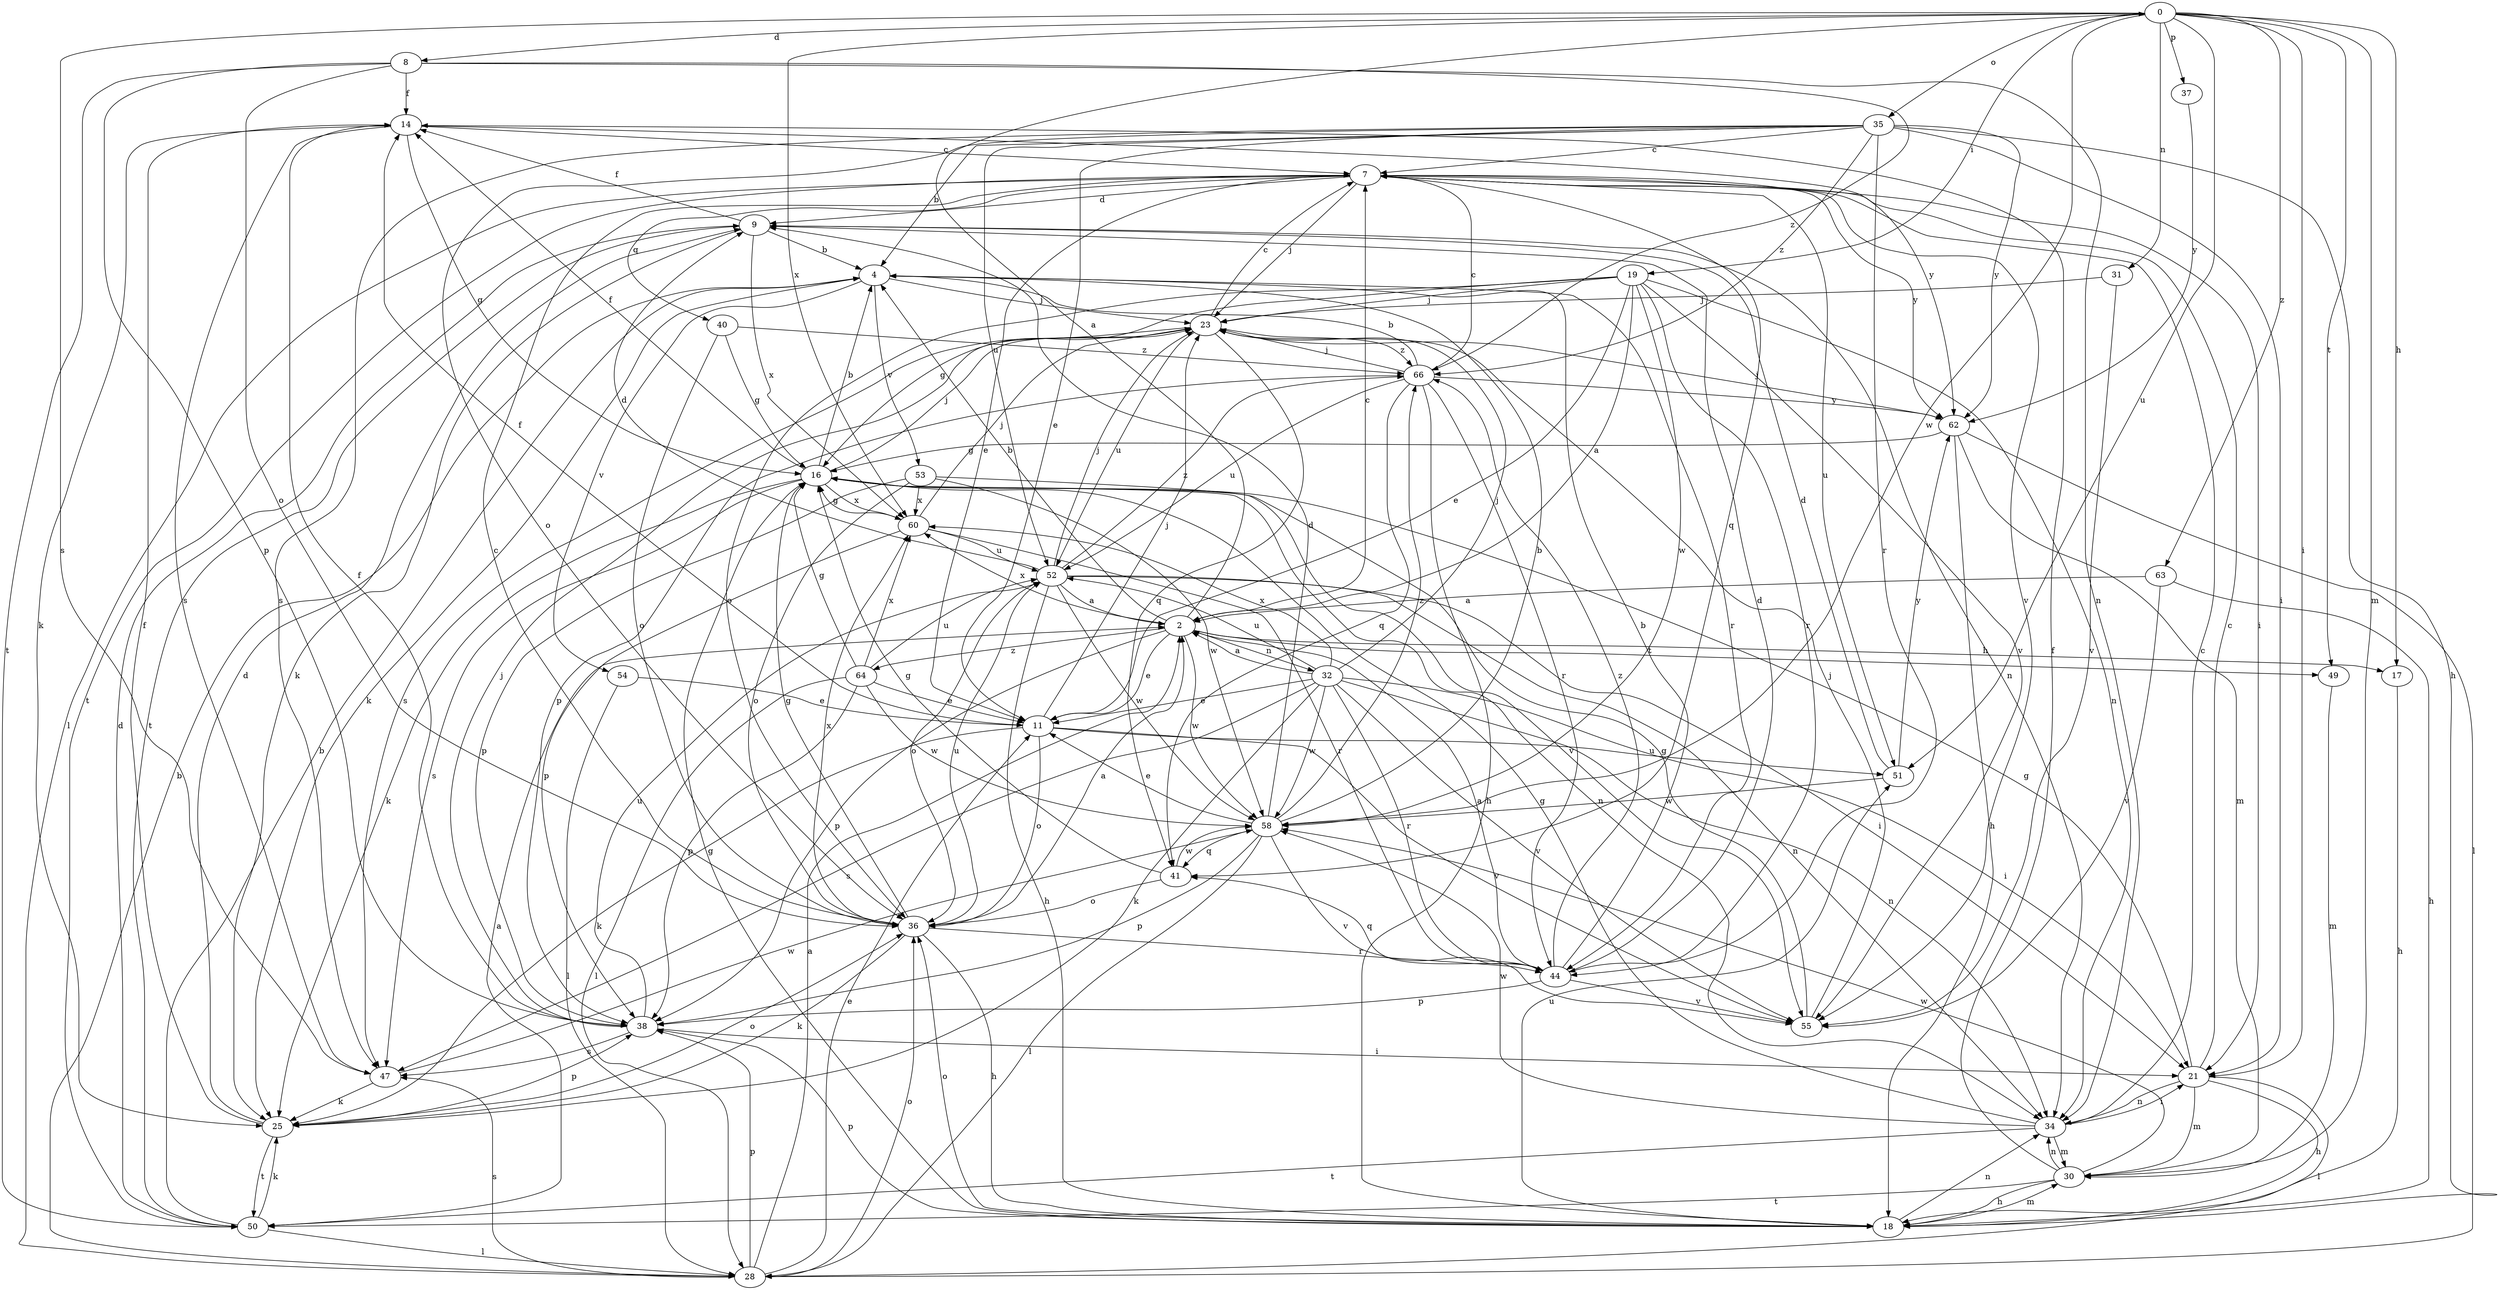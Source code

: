 strict digraph  {
0;
2;
4;
7;
8;
9;
11;
14;
16;
17;
18;
19;
21;
23;
25;
28;
30;
31;
32;
34;
35;
36;
37;
38;
40;
41;
44;
47;
49;
50;
51;
52;
53;
54;
55;
58;
60;
62;
63;
64;
66;
0 -> 8  [label=d];
0 -> 17  [label=h];
0 -> 19  [label=i];
0 -> 21  [label=i];
0 -> 30  [label=m];
0 -> 31  [label=n];
0 -> 35  [label=o];
0 -> 37  [label=p];
0 -> 47  [label=s];
0 -> 49  [label=t];
0 -> 51  [label=u];
0 -> 58  [label=w];
0 -> 60  [label=x];
0 -> 63  [label=z];
2 -> 0  [label=a];
2 -> 4  [label=b];
2 -> 7  [label=c];
2 -> 11  [label=e];
2 -> 17  [label=h];
2 -> 32  [label=n];
2 -> 38  [label=p];
2 -> 49  [label=t];
2 -> 58  [label=w];
2 -> 60  [label=x];
2 -> 64  [label=z];
4 -> 23  [label=j];
4 -> 25  [label=k];
4 -> 44  [label=r];
4 -> 53  [label=v];
4 -> 54  [label=v];
7 -> 9  [label=d];
7 -> 11  [label=e];
7 -> 21  [label=i];
7 -> 23  [label=j];
7 -> 28  [label=l];
7 -> 40  [label=q];
7 -> 41  [label=q];
7 -> 50  [label=t];
7 -> 51  [label=u];
7 -> 55  [label=v];
7 -> 62  [label=y];
8 -> 14  [label=f];
8 -> 34  [label=n];
8 -> 36  [label=o];
8 -> 38  [label=p];
8 -> 50  [label=t];
8 -> 66  [label=z];
9 -> 4  [label=b];
9 -> 14  [label=f];
9 -> 25  [label=k];
9 -> 34  [label=n];
9 -> 50  [label=t];
9 -> 60  [label=x];
11 -> 14  [label=f];
11 -> 23  [label=j];
11 -> 25  [label=k];
11 -> 36  [label=o];
11 -> 51  [label=u];
11 -> 55  [label=v];
14 -> 7  [label=c];
14 -> 16  [label=g];
14 -> 25  [label=k];
14 -> 47  [label=s];
14 -> 62  [label=y];
16 -> 4  [label=b];
16 -> 14  [label=f];
16 -> 23  [label=j];
16 -> 25  [label=k];
16 -> 34  [label=n];
16 -> 47  [label=s];
16 -> 60  [label=x];
17 -> 18  [label=h];
18 -> 16  [label=g];
18 -> 30  [label=m];
18 -> 34  [label=n];
18 -> 36  [label=o];
18 -> 38  [label=p];
18 -> 51  [label=u];
19 -> 2  [label=a];
19 -> 11  [label=e];
19 -> 16  [label=g];
19 -> 23  [label=j];
19 -> 34  [label=n];
19 -> 36  [label=o];
19 -> 44  [label=r];
19 -> 55  [label=v];
19 -> 58  [label=w];
21 -> 7  [label=c];
21 -> 16  [label=g];
21 -> 18  [label=h];
21 -> 28  [label=l];
21 -> 30  [label=m];
21 -> 34  [label=n];
23 -> 7  [label=c];
23 -> 41  [label=q];
23 -> 47  [label=s];
23 -> 52  [label=u];
23 -> 66  [label=z];
25 -> 9  [label=d];
25 -> 14  [label=f];
25 -> 36  [label=o];
25 -> 38  [label=p];
25 -> 50  [label=t];
28 -> 2  [label=a];
28 -> 4  [label=b];
28 -> 11  [label=e];
28 -> 36  [label=o];
28 -> 38  [label=p];
28 -> 47  [label=s];
30 -> 14  [label=f];
30 -> 18  [label=h];
30 -> 34  [label=n];
30 -> 50  [label=t];
30 -> 58  [label=w];
31 -> 23  [label=j];
31 -> 55  [label=v];
32 -> 2  [label=a];
32 -> 11  [label=e];
32 -> 21  [label=i];
32 -> 23  [label=j];
32 -> 25  [label=k];
32 -> 34  [label=n];
32 -> 44  [label=r];
32 -> 47  [label=s];
32 -> 52  [label=u];
32 -> 55  [label=v];
32 -> 58  [label=w];
32 -> 60  [label=x];
34 -> 7  [label=c];
34 -> 16  [label=g];
34 -> 21  [label=i];
34 -> 30  [label=m];
34 -> 50  [label=t];
34 -> 58  [label=w];
35 -> 4  [label=b];
35 -> 7  [label=c];
35 -> 11  [label=e];
35 -> 18  [label=h];
35 -> 21  [label=i];
35 -> 36  [label=o];
35 -> 44  [label=r];
35 -> 47  [label=s];
35 -> 52  [label=u];
35 -> 62  [label=y];
35 -> 66  [label=z];
36 -> 2  [label=a];
36 -> 7  [label=c];
36 -> 16  [label=g];
36 -> 18  [label=h];
36 -> 25  [label=k];
36 -> 44  [label=r];
36 -> 52  [label=u];
36 -> 60  [label=x];
37 -> 62  [label=y];
38 -> 14  [label=f];
38 -> 21  [label=i];
38 -> 23  [label=j];
38 -> 47  [label=s];
38 -> 52  [label=u];
40 -> 16  [label=g];
40 -> 36  [label=o];
40 -> 66  [label=z];
41 -> 16  [label=g];
41 -> 36  [label=o];
41 -> 58  [label=w];
44 -> 2  [label=a];
44 -> 4  [label=b];
44 -> 9  [label=d];
44 -> 38  [label=p];
44 -> 41  [label=q];
44 -> 55  [label=v];
44 -> 66  [label=z];
47 -> 25  [label=k];
47 -> 58  [label=w];
49 -> 30  [label=m];
50 -> 2  [label=a];
50 -> 4  [label=b];
50 -> 9  [label=d];
50 -> 25  [label=k];
50 -> 28  [label=l];
51 -> 9  [label=d];
51 -> 58  [label=w];
51 -> 62  [label=y];
52 -> 2  [label=a];
52 -> 9  [label=d];
52 -> 18  [label=h];
52 -> 21  [label=i];
52 -> 23  [label=j];
52 -> 34  [label=n];
52 -> 36  [label=o];
52 -> 58  [label=w];
52 -> 66  [label=z];
53 -> 36  [label=o];
53 -> 38  [label=p];
53 -> 55  [label=v];
53 -> 58  [label=w];
53 -> 60  [label=x];
54 -> 11  [label=e];
54 -> 28  [label=l];
55 -> 16  [label=g];
55 -> 23  [label=j];
58 -> 4  [label=b];
58 -> 9  [label=d];
58 -> 11  [label=e];
58 -> 28  [label=l];
58 -> 38  [label=p];
58 -> 41  [label=q];
58 -> 55  [label=v];
58 -> 66  [label=z];
60 -> 16  [label=g];
60 -> 23  [label=j];
60 -> 38  [label=p];
60 -> 44  [label=r];
60 -> 52  [label=u];
62 -> 16  [label=g];
62 -> 18  [label=h];
62 -> 23  [label=j];
62 -> 28  [label=l];
62 -> 30  [label=m];
63 -> 2  [label=a];
63 -> 18  [label=h];
63 -> 55  [label=v];
64 -> 11  [label=e];
64 -> 16  [label=g];
64 -> 28  [label=l];
64 -> 38  [label=p];
64 -> 52  [label=u];
64 -> 58  [label=w];
64 -> 60  [label=x];
66 -> 4  [label=b];
66 -> 7  [label=c];
66 -> 18  [label=h];
66 -> 23  [label=j];
66 -> 38  [label=p];
66 -> 41  [label=q];
66 -> 44  [label=r];
66 -> 52  [label=u];
66 -> 62  [label=y];
}
